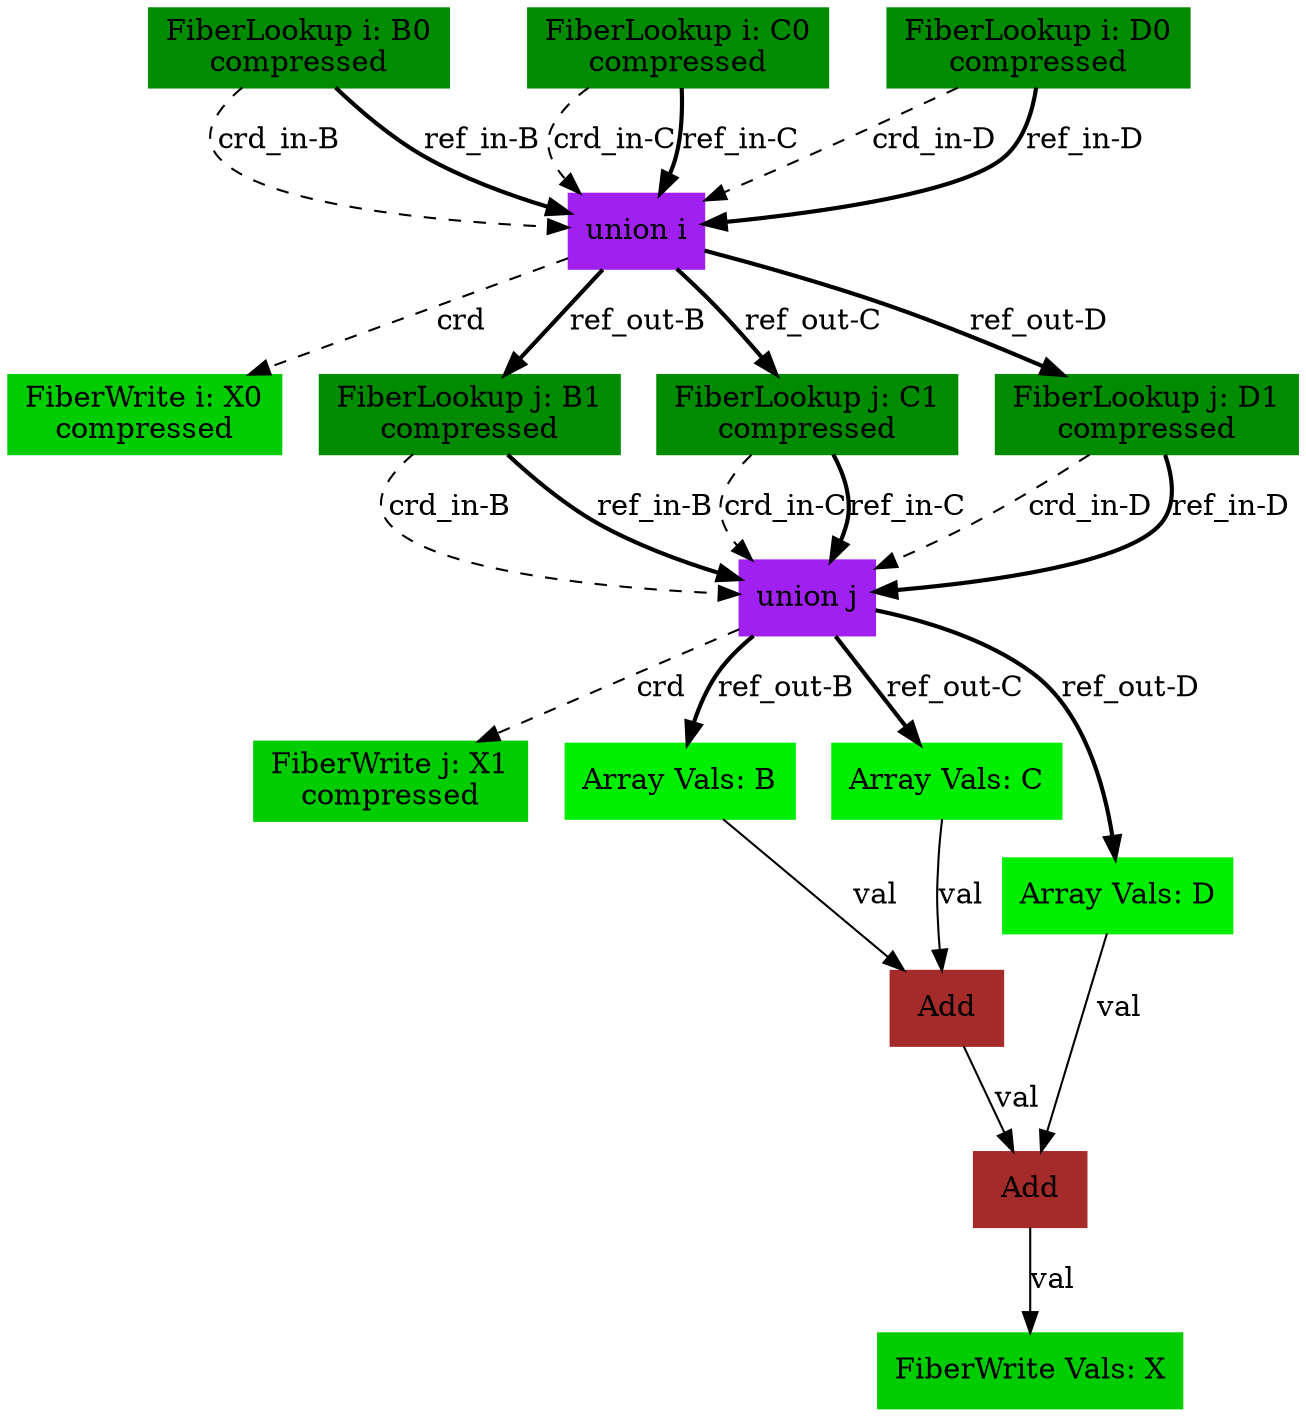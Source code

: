 digraph SAM {
    comment="X=ss01,B=ss01,C=ss01,D=ss01"
    13 [comment="type=fiberlookup,index=i,tensor=B,mode=0,format=compressed,src=true,root=true" label="FiberLookup i: B0\ncompressed" color=green4 shape=box style=filled type="fiberlookup" index="i" tensor="B" mode="0" format="compressed" src="true" root="true"]
    12 [comment="type=union,index=i" label="union i" color=purple shape=box style=filled type="union" index="i"]
    2 [comment="type=fiberwrite,index=i,tensor=X,mode=0,format=compressed,segsize=2,crdsize=B0_dim,sink=true" label="FiberWrite i: X0\ncompressed" color=green3 shape=box style=filled type="fiberwrite" index="i" tensor="X" mode="0" format="compressed" segsize="2" crdsize="B0_dim" sink="true"]
    9 [comment="type=fiberlookup,index=j,tensor=B,mode=1,format=compressed,src=true,root=false" label="FiberLookup j: B1\ncompressed" color=green4 shape=box style=filled type="fiberlookup" index="j" tensor="B" mode="1" format="compressed" src="true" root="false"]
    8 [comment="type=union,index=j" label="union j" color=purple shape=box style=filled type="union" index="j"]
    1 [comment="type=fiberwrite,index=j,tensor=X,mode=1,format=compressed,segsize=B0_dim+1,crdsize=B0_dim*B1_dim,sink=true" label="FiberWrite j: X1\ncompressed" color=green3 shape=box style=filled type="fiberwrite" index="j" tensor="X" mode="1" format="compressed" segsize="B0_dim+1" crdsize="B0_dim*B1_dim" sink="true"]
    5 [comment="type=arrayvals,tensor=B" label="Array Vals: B" color=green2 shape=box style=filled type="arrayvals" tensor="B"]
    4 [comment="type=add,sub=0" label="Add" color=brown shape=box style=filled type="add" sub="0"]
    3 [comment="type=add,sub=0" label="Add" color=brown shape=box style=filled type="add" sub="0"]
    0 [comment="type=fiberwrite,mode=vals,tensor=X,size=1*B0_dim*B1_dim,sink=true" label="FiberWrite Vals: X" color=green3 shape=box style=filled type="fiberwrite" tensor="X" mode="vals" size="1*B0_dim*B1_dim" sink="true"]
    6 [comment="type=arrayvals,tensor=C" label="Array Vals: C" color=green2 shape=box style=filled type="arrayvals" tensor="C"]
    7 [comment="type=arrayvals,tensor=D" label="Array Vals: D" color=green2 shape=box style=filled type="arrayvals" tensor="D"]
    10 [comment="type=fiberlookup,index=j,tensor=C,mode=1,format=compressed,src=true,root=false" label="FiberLookup j: C1\ncompressed" color=green4 shape=box style=filled type="fiberlookup" index="j" tensor="C" mode="1" format="compressed" src="true" root="false"]
    11 [comment="type=fiberlookup,index=j,tensor=D,mode=1,format=compressed,src=true,root=false" label="FiberLookup j: D1\ncompressed" color=green4 shape=box style=filled type="fiberlookup" index="j" tensor="D" mode="1" format="compressed" src="true" root="false"]
    14 [comment="type=fiberlookup,index=i,tensor=C,mode=0,format=compressed,src=true,root=true" label="FiberLookup i: C0\ncompressed" color=green4 shape=box style=filled type="fiberlookup" index="i" tensor="C" mode="0" format="compressed" src="true" root="true"]
    15 [comment="type=fiberlookup,index=i,tensor=D,mode=0,format=compressed,src=true,root=true" label="FiberLookup i: D0\ncompressed" color=green4 shape=box style=filled type="fiberlookup" index="i" tensor="D" mode="0" format="compressed" src="true" root="true"]
    13 -> 12 [label="crd_in-B" style=dashed type="crd" comment="in-B"]
    12 -> 2 [label="crd" style=dashed type="crd"]
    12 -> 9 [label="ref_out-B" style=bold type="ref" comment="out-B"]
    9 -> 8 [label="crd_in-B" style=dashed type="crd" comment="in-B"]
    8 -> 1 [label="crd" style=dashed type="crd"]
    8 -> 5 [label="ref_out-B" style=bold type="ref" comment="out-B"]
    5 -> 4 [label="val" type="val"]
    4 -> 3 [label="val" type="val"]
    3 -> 0 [label="val" type="val"]
    8 -> 6 [label="ref_out-C" style=bold type="ref" comment="out-C"]
    6 -> 4 [label="val" type="val"]
    8 -> 7 [label="ref_out-D" style=bold type="ref" comment="out-D"]
    7 -> 3 [label="val" type="val"]
    9 -> 8 [label="ref_in-B" style=bold type="ref" comment="in-B"]
    12 -> 10 [label="ref_out-C" style=bold type="ref" comment="out-C"]
    10 -> 8 [label="crd_in-C" style=dashed type="crd" comment="in-C"]
    10 -> 8 [label="ref_in-C" style=bold type="ref" comment="in-C"]
    12 -> 11 [label="ref_out-D" style=bold type="ref" comment="out-D"]
    11 -> 8 [label="crd_in-D" style=dashed type="crd" comment="in-D"]
    11 -> 8 [label="ref_in-D" style=bold type="ref" comment="in-D"]
    13 -> 12 [label="ref_in-B" style=bold type="ref" comment="in-B"]
    14 -> 12 [label="crd_in-C" style=dashed type="crd" comment="in-C"]
    14 -> 12 [label="ref_in-C" style=bold type="ref" comment="in-C"]
    15 -> 12 [label="crd_in-D" style=dashed type="crd" comment="in-D"]
    15 -> 12 [label="ref_in-D" style=bold type="ref" comment="in-D"]
}
